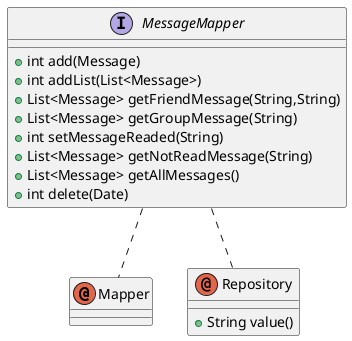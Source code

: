 @startuml
'https://plantuml.com/class-diagram


annotation Mapper

interface MessageMapper {
+int add(Message)
+int addList(List<Message>)
+List<Message> getFriendMessage(String,String)
+List<Message> getGroupMessage(String)
+int setMessageReaded(String)
+List<Message> getNotReadMessage(String)
+List<Message> getAllMessages()
+int delete(Date)
}

annotation Repository{
+String value()
}

MessageMapper .. Mapper
MessageMapper .. Repository

@enduml
